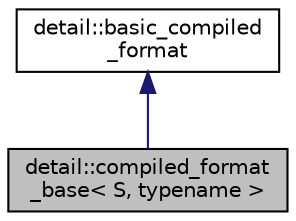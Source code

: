 digraph "detail::compiled_format_base&lt; S, typename &gt;"
{
 // INTERACTIVE_SVG=YES
  edge [fontname="Helvetica",fontsize="10",labelfontname="Helvetica",labelfontsize="10"];
  node [fontname="Helvetica",fontsize="10",shape=record];
  Node1 [label="detail::compiled_format\l_base\< S, typename \>",height=0.2,width=0.4,color="black", fillcolor="grey75", style="filled", fontcolor="black"];
  Node2 -> Node1 [dir="back",color="midnightblue",fontsize="10",style="solid",fontname="Helvetica"];
  Node2 [label="detail::basic_compiled\l_format",height=0.2,width=0.4,color="black", fillcolor="white", style="filled",URL="$structdetail_1_1basic__compiled__format.html"];
}
